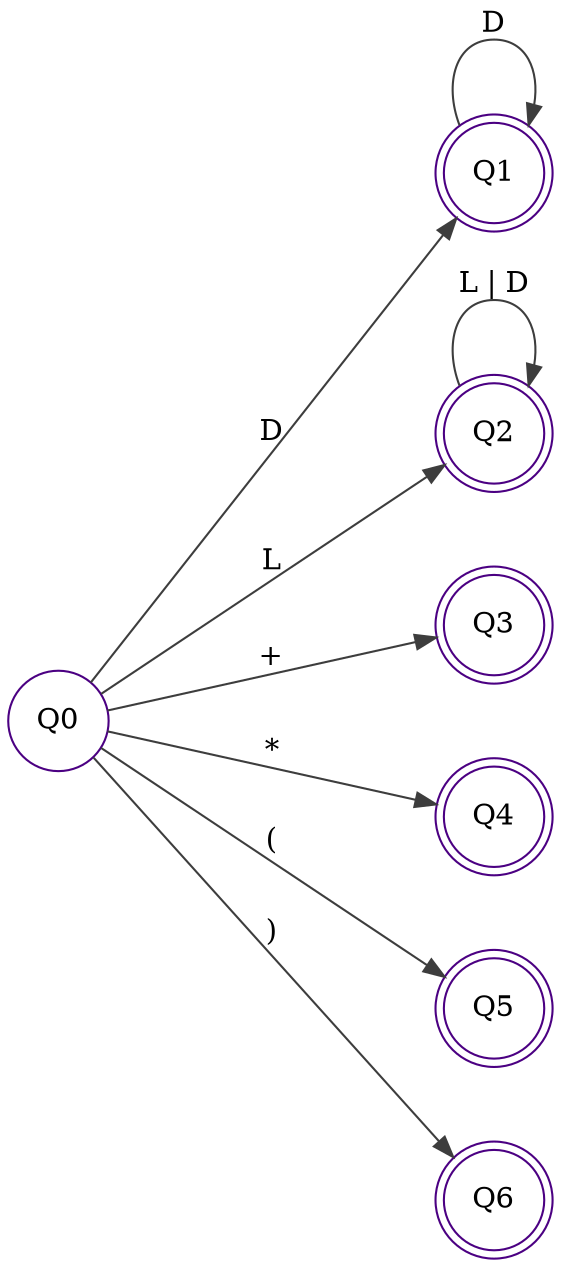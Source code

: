digraph finite_state_machine {
	rankdir=LR;
	ranksep=2;
	nodesep=0.5;

	node [shape = circle, color="indigo"]; Q0
	node [shape = doublecircle, color="indigo"]; Q1 Q2 Q3 Q4 Q5 Q6
	Q0 -> Q1 [ label = "D"  color="grey24" ];
	Q1 -> Q1 [ label = "D"  color="grey24" ];
	Q0 -> Q2 [ label = "L" color="grey24" ];
	Q2 -> Q2 [ label = "L | D"  color="grey24" ];
	Q0 -> Q3 [ label = "+" color="grey24" ];
	Q0 -> Q4 [ label = "*" color="grey24" ];
	Q0 -> Q5 [ label = "(" color="grey24" ];
	Q0 -> Q6 [ label = ")" color="grey24" ];
}
